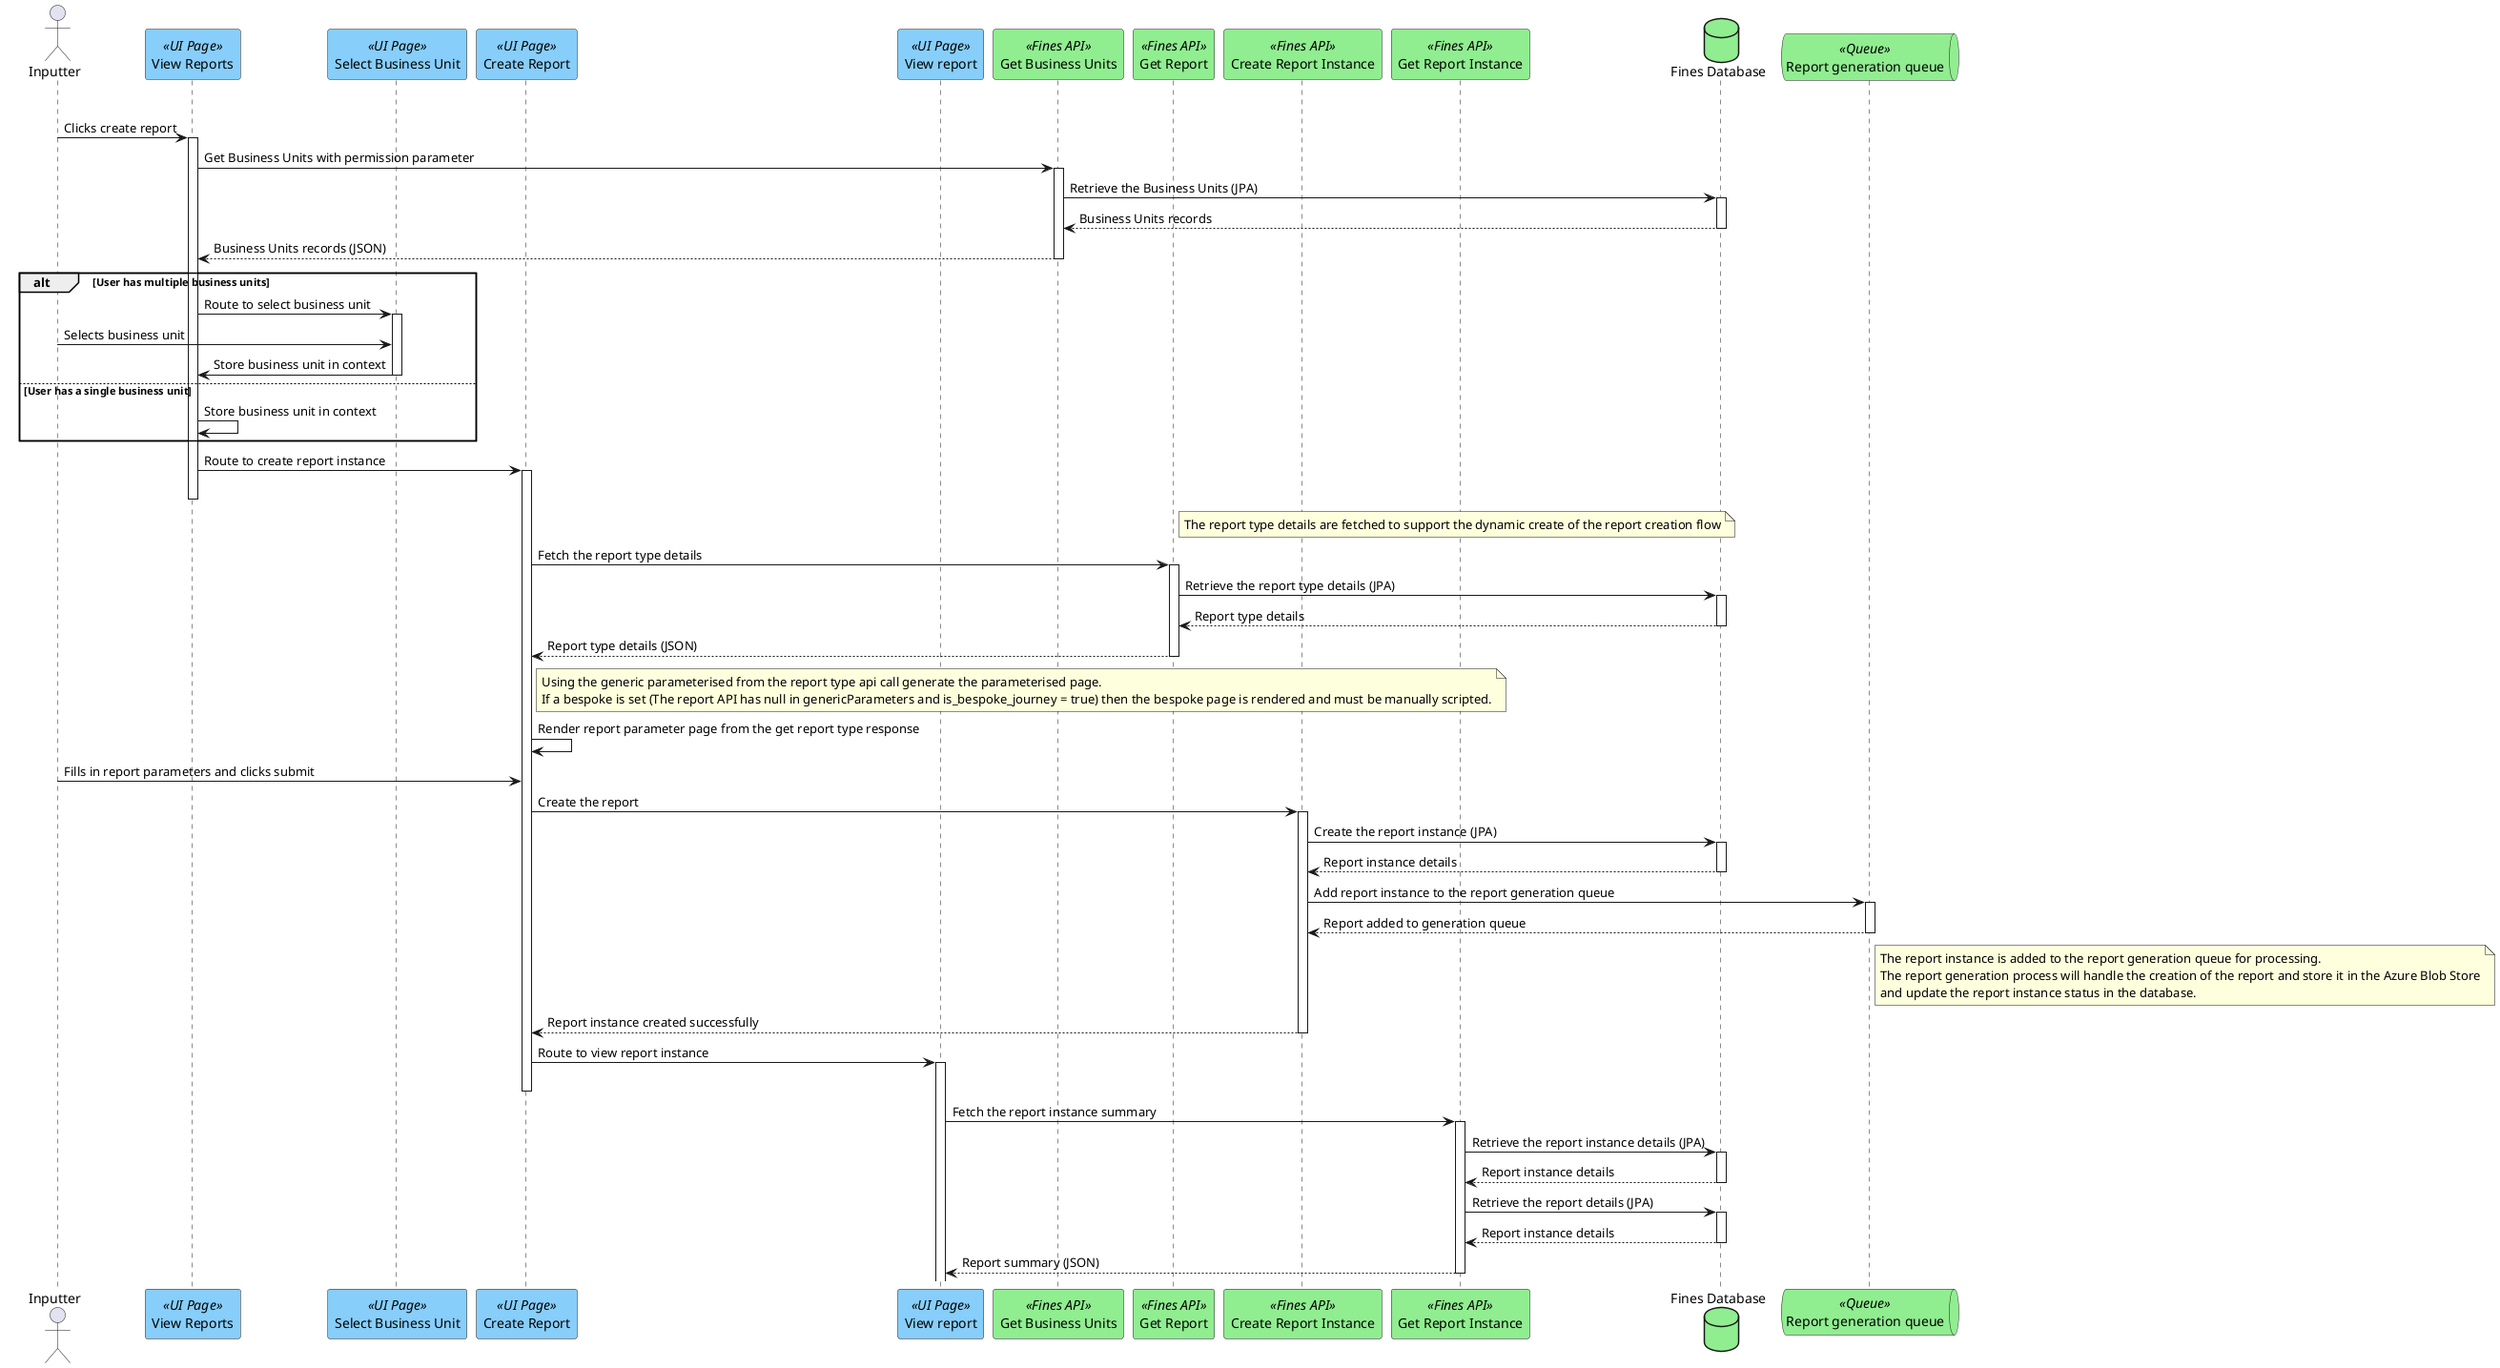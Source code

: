 @startuml
actor "Inputter" as user
participant "View Reports" as viewReportsInstances <<UI Page>> #lightskyblue

participant "Select Business Unit" as selectBusinessUnit <<UI Page>> #lightskyblue
participant "Create Report" as createReportInstancePage <<UI Page>> #lightskyblue
participant "View report" as viewReportsInstance <<UI Page>> #lightskyblue

participant "Get Business Units" as getBU <<Fines API>> #lightgreen
participant "Get Report" as getReportType <<Fines API>> #lightgreen
participant "Create Report Instance" as createReportInstance <<Fines API>> #lightgreen
participant "Get Report Instance" as getReportInstanceSummary <<Fines API>> #lightgreen


database "Fines Database" as db #lightgreen
queue "Report generation queue" as reportQueue <<Queue>> #lightgreen



opt Create new report instance
user -> viewReportsInstances++ : Clicks create report

viewReportsInstances -> getBU ++: Get Business Units with permission parameter
getBU -> db ++ : Retrieve the Business Units (JPA)
getBU <-- db -- : Business Units records
viewReportsInstances <-- getBU -- : Business Units records (JSON)

alt User has multiple business units
viewReportsInstances -> selectBusinessUnit ++ : Route to select business unit
user -> selectBusinessUnit : Selects business unit
viewReportsInstances <- selectBusinessUnit -- : Store business unit in context

else User has a single business unit
viewReportsInstances -> viewReportsInstances : Store business unit in context
end


viewReportsInstances -> createReportInstancePage ++ : Route to create report instance
viewReportsInstances--
note right of getReportType
The report type details are fetched to support the dynamic create of the report creation flow
end note
createReportInstancePage -> getReportType ++ : Fetch the report type details
getReportType -> db ++ : Retrieve the report type details (JPA)
getReportType <-- db -- : Report type details
createReportInstancePage <-- getReportType -- : Report type details (JSON)


note right of createReportInstancePage
Using the generic parameterised from the report type api call generate the parameterised page.
If a bespoke is set (The report API has null in genericParameters and is_bespoke_journey = true) then the bespoke page is rendered and must be manually scripted.
end note
createReportInstancePage -> createReportInstancePage: Render report parameter page from the get report type response

user -> createReportInstancePage : Fills in report parameters and clicks submit
createReportInstancePage -> createReportInstance ++ : Create the report
createReportInstance -> db ++ : Create the report instance (JPA)
createReportInstance <-- db -- : Report instance details
createReportInstance -> reportQueue ++ : Add report instance to the report generation queue
createReportInstance <-- reportQueue --: Report added to generation queue
note right of reportQueue
The report instance is added to the report generation queue for processing.
The report generation process will handle the creation of the report and store it in the Azure Blob Store
and update the report instance status in the database.
end note

createReportInstancePage <-- createReportInstance : Report instance created successfully
createReportInstance--
createReportInstancePage -> viewReportsInstance ++ : Route to view report instance
createReportInstancePage--
viewReportsInstance -> getReportInstanceSummary ++ : Fetch the report instance summary
getReportInstanceSummary -> db ++ : Retrieve the report instance details (JPA)
getReportInstanceSummary <-- db -- : Report instance details
getReportInstanceSummary -> db ++ : Retrieve the report details (JPA)
getReportInstanceSummary <-- db -- : Report instance details
viewReportsInstance <-- getReportInstanceSummary  -- : Report summary (JSON)


@enduml